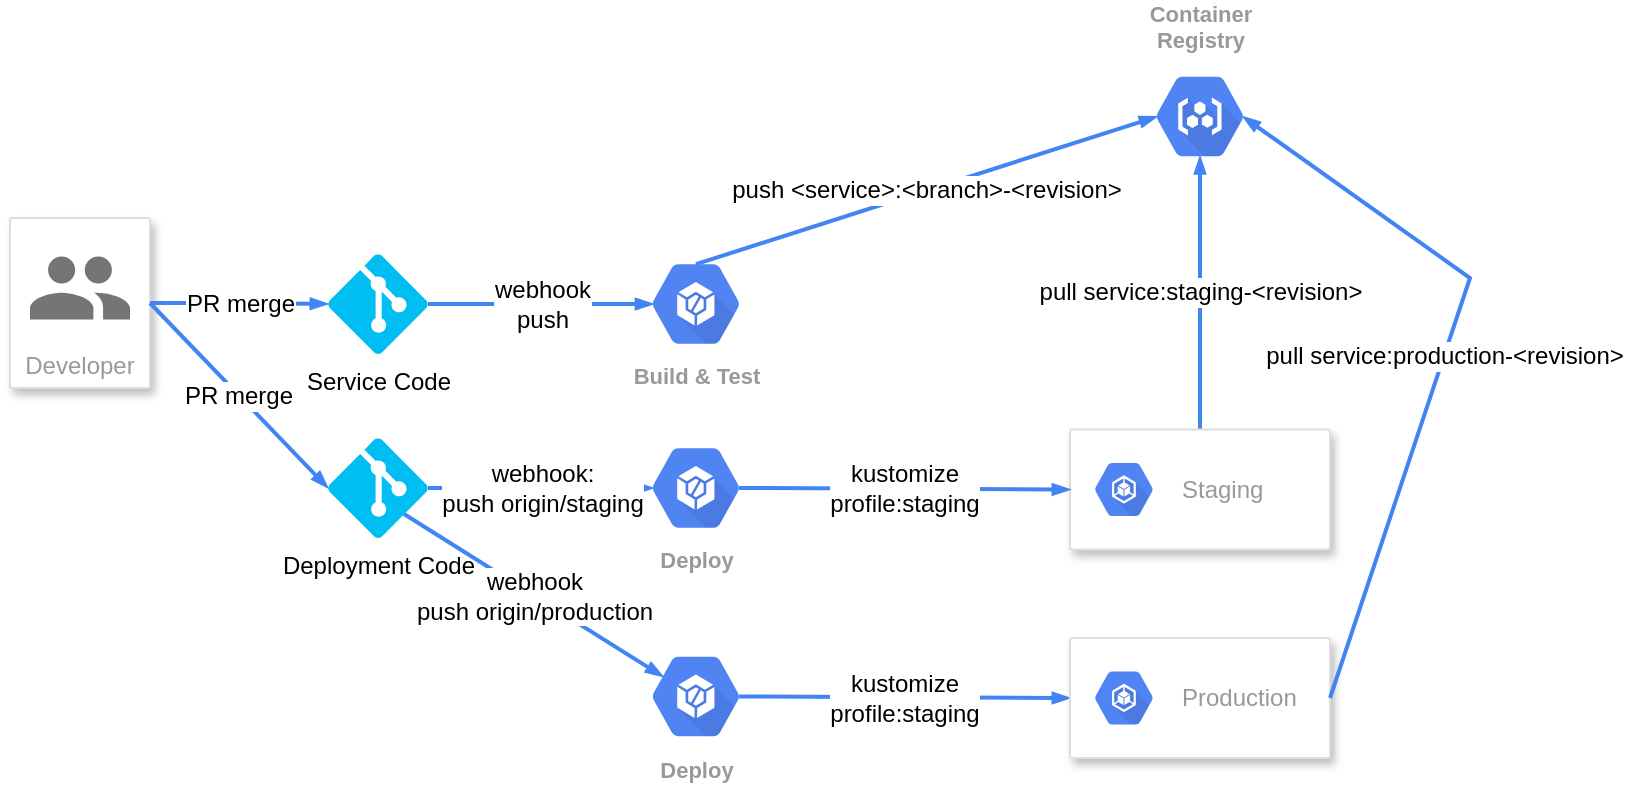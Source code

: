 <mxfile version="13.6.2" type="device" pages="2"><diagram id="f106602c-feb2-e66a-4537-3a34d633f6aa" name="sdlc"><mxGraphModel dx="1422" dy="852" grid="1" gridSize="10" guides="1" tooltips="1" connect="1" arrows="1" fold="1" page="1" pageScale="1" pageWidth="1169" pageHeight="827" background="#ffffff" math="0" shadow="0"><root><mxCell id="0"/><mxCell id="1" parent="0"/><mxCell id="UbtolS3NUE5PqrjLLzA7-77" value="pull service:staging-&amp;lt;revision&amp;gt;" style="rounded=0;orthogonalLoop=1;jettySize=auto;html=1;entryX=0.5;entryY=0.84;entryDx=0;entryDy=0;entryPerimeter=0;dashed=0;startSize=4;endArrow=blockThin;endFill=1;endSize=4;strokeColor=#4284F3;strokeWidth=2;fontSize=12;elbow=vertical;jumpStyle=arc;exitX=0.5;exitY=0;exitDx=0;exitDy=0;" parent="1" source="UbtolS3NUE5PqrjLLzA7-39" target="UbtolS3NUE5PqrjLLzA7-64" edge="1"><mxGeometry relative="1" as="geometry"/></mxCell><mxCell id="UbtolS3NUE5PqrjLLzA7-39" value="" style="strokeColor=#dddddd;shadow=1;strokeWidth=1;rounded=1;absoluteArcSize=1;arcSize=2;" parent="1" vertex="1"><mxGeometry x="570" y="225.75" width="130" height="60" as="geometry"/></mxCell><mxCell id="UbtolS3NUE5PqrjLLzA7-40" value="Staging" style="dashed=0;connectable=0;html=1;fillColor=#5184F3;strokeColor=none;shape=mxgraph.gcp2.hexIcon;prIcon=container_engine;part=1;labelPosition=right;verticalLabelPosition=middle;align=left;verticalAlign=middle;spacingLeft=5;fontColor=#999999;fontSize=12;" parent="UbtolS3NUE5PqrjLLzA7-39" vertex="1"><mxGeometry y="0.5" width="44" height="39" relative="1" as="geometry"><mxPoint x="5" y="-19.5" as="offset"/></mxGeometry></mxCell><mxCell id="UbtolS3NUE5PqrjLLzA7-55" value="Developer" style="strokeColor=#dddddd;shadow=1;strokeWidth=1;rounded=1;absoluteArcSize=1;arcSize=2;labelPosition=center;verticalLabelPosition=middle;align=center;verticalAlign=bottom;spacingLeft=0;fontColor=#999999;fontSize=12;whiteSpace=wrap;spacingBottom=2;" parent="1" vertex="1"><mxGeometry x="40" y="120" width="70" height="85" as="geometry"/></mxCell><mxCell id="UbtolS3NUE5PqrjLLzA7-56" value="" style="dashed=0;connectable=0;html=1;fillColor=#757575;strokeColor=none;shape=mxgraph.gcp2.users;part=1;" parent="UbtolS3NUE5PqrjLLzA7-55" vertex="1"><mxGeometry x="0.5" width="50" height="31.5" relative="1" as="geometry"><mxPoint x="-25" y="19.25" as="offset"/></mxGeometry></mxCell><mxCell id="UbtolS3NUE5PqrjLLzA7-57" value="Service Code" style="verticalLabelPosition=bottom;html=1;verticalAlign=top;align=center;strokeColor=none;fillColor=#00BEF2;shape=mxgraph.azure.git_repository;" parent="1" vertex="1"><mxGeometry x="199" y="138" width="50" height="50" as="geometry"/></mxCell><mxCell id="UbtolS3NUE5PqrjLLzA7-58" value="PR merge" style="edgeStyle=orthogonalEdgeStyle;fontSize=12;html=1;endArrow=blockThin;endFill=1;rounded=0;strokeWidth=2;endSize=4;startSize=4;dashed=0;strokeColor=#4284F3;entryX=0;entryY=0.5;entryDx=0;entryDy=0;entryPerimeter=0;exitX=1;exitY=0.5;exitDx=0;exitDy=0;" parent="1" source="UbtolS3NUE5PqrjLLzA7-55" target="UbtolS3NUE5PqrjLLzA7-57" edge="1"><mxGeometry width="100" relative="1" as="geometry"><mxPoint x="100" y="160" as="sourcePoint"/><mxPoint x="200" y="160" as="targetPoint"/></mxGeometry></mxCell><mxCell id="UbtolS3NUE5PqrjLLzA7-60" value="Build &amp;amp; Test" style="html=1;fillColor=#5184F3;strokeColor=none;verticalAlign=top;labelPosition=center;verticalLabelPosition=bottom;align=center;spacingTop=-6;fontSize=11;fontStyle=1;fontColor=#999999;shape=mxgraph.gcp2.hexIcon;prIcon=container_builder" parent="1" vertex="1"><mxGeometry x="350" y="133.75" width="66" height="58.5" as="geometry"/></mxCell><mxCell id="UbtolS3NUE5PqrjLLzA7-64" value="Container&#10;Registry" style="html=1;fillColor=#5184F3;strokeColor=none;verticalAlign=bottom;labelPosition=center;verticalLabelPosition=top;align=center;spacingTop=-6;fontSize=11;fontStyle=1;fontColor=#999999;shape=mxgraph.gcp2.hexIcon;prIcon=container_registry" parent="1" vertex="1"><mxGeometry x="602" y="40" width="66" height="58.5" as="geometry"/></mxCell><mxCell id="UbtolS3NUE5PqrjLLzA7-65" value="webhook&lt;br&gt;push" style="edgeStyle=orthogonalEdgeStyle;fontSize=12;html=1;endArrow=blockThin;endFill=1;rounded=0;strokeWidth=2;endSize=4;startSize=4;dashed=0;strokeColor=#4284F3;entryX=0.175;entryY=0.5;entryDx=0;entryDy=0;entryPerimeter=0;exitX=1;exitY=0.5;exitDx=0;exitDy=0;exitPerimeter=0;" parent="1" source="UbtolS3NUE5PqrjLLzA7-57" target="UbtolS3NUE5PqrjLLzA7-60" edge="1"><mxGeometry width="100" relative="1" as="geometry"><mxPoint x="120" y="172.5" as="sourcePoint"/><mxPoint x="209" y="173" as="targetPoint"/></mxGeometry></mxCell><mxCell id="UbtolS3NUE5PqrjLLzA7-68" value="push &amp;lt;service&amp;gt;:&amp;lt;branch&amp;gt;-&amp;lt;revision&amp;gt;" style="fontSize=12;html=1;endArrow=blockThin;endFill=1;rounded=0;strokeWidth=2;endSize=4;startSize=4;dashed=0;strokeColor=#4284F3;exitX=0.5;exitY=0.16;exitDx=0;exitDy=0;exitPerimeter=0;entryX=0.175;entryY=0.5;entryDx=0;entryDy=0;entryPerimeter=0;" parent="1" source="UbtolS3NUE5PqrjLLzA7-60" target="UbtolS3NUE5PqrjLLzA7-64" edge="1"><mxGeometry width="100" relative="1" as="geometry"><mxPoint x="460" y="160" as="sourcePoint"/><mxPoint x="560" y="160" as="targetPoint"/></mxGeometry></mxCell><mxCell id="UbtolS3NUE5PqrjLLzA7-73" value="webhook:&lt;br&gt;push origin/staging" style="edgeStyle=none;rounded=0;orthogonalLoop=1;jettySize=auto;html=1;entryX=0.175;entryY=0.5;entryDx=0;entryDy=0;entryPerimeter=0;dashed=0;startSize=4;endArrow=blockThin;endFill=1;endSize=4;strokeColor=#4284F3;strokeWidth=2;fontSize=12;" parent="1" source="UbtolS3NUE5PqrjLLzA7-69" target="UbtolS3NUE5PqrjLLzA7-72" edge="1"><mxGeometry relative="1" as="geometry"/></mxCell><mxCell id="UbtolS3NUE5PqrjLLzA7-75" value="webhook&lt;br&gt;push origin/production" style="edgeStyle=none;rounded=0;orthogonalLoop=1;jettySize=auto;html=1;exitX=0.76;exitY=0.76;exitDx=0;exitDy=0;exitPerimeter=0;dashed=0;startSize=4;endArrow=blockThin;endFill=1;endSize=4;strokeColor=#4284F3;strokeWidth=2;fontSize=12;entryX=0.25;entryY=0.33;entryDx=0;entryDy=0;entryPerimeter=0;" parent="1" source="UbtolS3NUE5PqrjLLzA7-69" target="UbtolS3NUE5PqrjLLzA7-76" edge="1"><mxGeometry relative="1" as="geometry"><mxPoint x="360" y="360" as="targetPoint"/></mxGeometry></mxCell><mxCell id="UbtolS3NUE5PqrjLLzA7-69" value="Deployment Code" style="verticalLabelPosition=bottom;html=1;verticalAlign=top;align=center;strokeColor=none;fillColor=#00BEF2;shape=mxgraph.azure.git_repository;" parent="1" vertex="1"><mxGeometry x="199" y="230" width="50" height="50" as="geometry"/></mxCell><mxCell id="UbtolS3NUE5PqrjLLzA7-70" value="PR merge" style="fontSize=12;html=1;endArrow=blockThin;endFill=1;rounded=0;strokeWidth=2;endSize=4;startSize=4;dashed=0;strokeColor=#4284F3;entryX=0;entryY=0.5;entryDx=0;entryDy=0;entryPerimeter=0;exitX=1;exitY=0.5;exitDx=0;exitDy=0;" parent="1" source="UbtolS3NUE5PqrjLLzA7-55" target="UbtolS3NUE5PqrjLLzA7-69" edge="1"><mxGeometry width="100" relative="1" as="geometry"><mxPoint x="120" y="172.5" as="sourcePoint"/><mxPoint x="209" y="173" as="targetPoint"/></mxGeometry></mxCell><mxCell id="UbtolS3NUE5PqrjLLzA7-74" value="kustomize&lt;br&gt;profile:staging" style="edgeStyle=none;rounded=0;orthogonalLoop=1;jettySize=auto;html=1;entryX=0;entryY=0.5;entryDx=0;entryDy=0;dashed=0;startSize=4;endArrow=blockThin;endFill=1;endSize=4;strokeColor=#4284F3;strokeWidth=2;fontSize=12;exitX=0.825;exitY=0.5;exitDx=0;exitDy=0;exitPerimeter=0;" parent="1" source="UbtolS3NUE5PqrjLLzA7-72" target="UbtolS3NUE5PqrjLLzA7-39" edge="1"><mxGeometry relative="1" as="geometry"/></mxCell><mxCell id="UbtolS3NUE5PqrjLLzA7-72" value="Deploy" style="html=1;fillColor=#5184F3;strokeColor=none;verticalAlign=top;labelPosition=center;verticalLabelPosition=bottom;align=center;spacingTop=-6;fontSize=11;fontStyle=1;fontColor=#999999;shape=mxgraph.gcp2.hexIcon;prIcon=container_builder" parent="1" vertex="1"><mxGeometry x="350" y="225.75" width="66" height="58.5" as="geometry"/></mxCell><mxCell id="UbtolS3NUE5PqrjLLzA7-76" value="Deploy" style="html=1;fillColor=#5184F3;strokeColor=none;verticalAlign=top;labelPosition=center;verticalLabelPosition=bottom;align=center;spacingTop=-6;fontSize=11;fontStyle=1;fontColor=#999999;shape=mxgraph.gcp2.hexIcon;prIcon=container_builder" parent="1" vertex="1"><mxGeometry x="350" y="330" width="66" height="58.5" as="geometry"/></mxCell><mxCell id="UbtolS3NUE5PqrjLLzA7-78" value="kustomize&lt;br&gt;profile:staging" style="edgeStyle=none;rounded=0;orthogonalLoop=1;jettySize=auto;html=1;dashed=0;startSize=4;endArrow=blockThin;endFill=1;endSize=4;strokeColor=#4284F3;strokeWidth=2;fontSize=12;exitX=0.825;exitY=0.5;exitDx=0;exitDy=0;exitPerimeter=0;entryX=0;entryY=0.5;entryDx=0;entryDy=0;" parent="1" source="UbtolS3NUE5PqrjLLzA7-76" target="UbtolS3NUE5PqrjLLzA7-79" edge="1"><mxGeometry relative="1" as="geometry"><mxPoint x="440.0" y="345.055" as="sourcePoint"/><mxPoint x="580" y="359" as="targetPoint"/></mxGeometry></mxCell><mxCell id="UbtolS3NUE5PqrjLLzA7-79" value="" style="strokeColor=#dddddd;shadow=1;strokeWidth=1;rounded=1;absoluteArcSize=1;arcSize=2;" parent="1" vertex="1"><mxGeometry x="570" y="330" width="130" height="60" as="geometry"/></mxCell><mxCell id="UbtolS3NUE5PqrjLLzA7-80" value="Production" style="dashed=0;connectable=0;html=1;fillColor=#5184F3;strokeColor=none;shape=mxgraph.gcp2.hexIcon;prIcon=container_engine;part=1;labelPosition=right;verticalLabelPosition=middle;align=left;verticalAlign=middle;spacingLeft=5;fontColor=#999999;fontSize=12;" parent="UbtolS3NUE5PqrjLLzA7-79" vertex="1"><mxGeometry y="0.5" width="44" height="39" relative="1" as="geometry"><mxPoint x="5" y="-19.5" as="offset"/></mxGeometry></mxCell><mxCell id="UbtolS3NUE5PqrjLLzA7-81" value="pull service:production-&amp;lt;revision&amp;gt;" style="rounded=0;orthogonalLoop=1;jettySize=auto;html=1;entryX=0.825;entryY=0.5;entryDx=0;entryDy=0;entryPerimeter=0;dashed=0;startSize=4;endArrow=blockThin;endFill=1;endSize=4;strokeColor=#4284F3;strokeWidth=2;fontSize=12;exitX=1;exitY=0.5;exitDx=0;exitDy=0;elbow=vertical;" parent="1" source="UbtolS3NUE5PqrjLLzA7-79" target="UbtolS3NUE5PqrjLLzA7-64" edge="1"><mxGeometry relative="1" as="geometry"><mxPoint x="635" y="310" as="sourcePoint"/><Array as="points"><mxPoint x="770" y="150"/></Array></mxGeometry></mxCell></root></mxGraphModel></diagram><diagram id="RzGHGmOs2D6SQmKMWvKF" name="design"><mxGraphModel dx="2272" dy="852" grid="1" gridSize="10" guides="1" tooltips="1" connect="1" arrows="1" fold="1" page="1" pageScale="1" pageWidth="850" pageHeight="1100" math="0" shadow="0"><root><mxCell id="NHjle4ppauXYWv72po4A-0"/><mxCell id="NHjle4ppauXYWv72po4A-1" parent="NHjle4ppauXYWv72po4A-0"/><mxCell id="NHjle4ppauXYWv72po4A-8" value="deployment-cluster&lt;br&gt;namespace: notebook-&amp;lt;deployment-type&amp;gt;" style="points=[[0,0,0],[0.25,0,0],[0.5,0,0],[0.75,0,0],[1,0,0],[1,0.25,0],[1,0.5,0],[1,0.75,0],[1,1,0],[0.75,1,0],[0.5,1,0],[0.25,1,0],[0,1,0],[0,0.75,0],[0,0.5,0],[0,0.25,0]];rounded=1;absoluteArcSize=1;arcSize=2;html=1;strokeColor=none;gradientColor=none;shadow=0;dashed=0;fontSize=12;fontColor=#9E9E9E;align=left;verticalAlign=top;spacing=10;spacingTop=-4;fillColor=#EFEBE9;" parent="NHjle4ppauXYWv72po4A-1" vertex="1"><mxGeometry x="-560" y="90" width="640" height="410" as="geometry"/></mxCell><mxCell id="NHjle4ppauXYWv72po4A-9" value="incomming http request" style="edgeStyle=elbowEdgeStyle;rounded=0;jumpStyle=arc;orthogonalLoop=1;jettySize=auto;elbow=vertical;html=1;entryX=0.005;entryY=0.63;entryDx=0;entryDy=0;entryPerimeter=0;dashed=0;startSize=4;endArrow=blockThin;endFill=1;endSize=4;strokeColor=#4284F3;strokeWidth=2;fontSize=12;" parent="NHjle4ppauXYWv72po4A-1" source="NHjle4ppauXYWv72po4A-5" target="NHjle4ppauXYWv72po4A-7" edge="1"><mxGeometry relative="1" as="geometry"/></mxCell><mxCell id="NHjle4ppauXYWv72po4A-5" value="Users" style="strokeColor=#dddddd;shadow=1;strokeWidth=1;rounded=1;absoluteArcSize=1;arcSize=2;labelPosition=center;verticalLabelPosition=middle;align=center;verticalAlign=bottom;spacingLeft=0;fontColor=#999999;fontSize=12;whiteSpace=wrap;spacingBottom=2;" parent="NHjle4ppauXYWv72po4A-1" vertex="1"><mxGeometry x="-780" y="260" width="70" height="85" as="geometry"/></mxCell><mxCell id="NHjle4ppauXYWv72po4A-6" value="" style="dashed=0;connectable=0;html=1;fillColor=#757575;strokeColor=none;shape=mxgraph.gcp2.users;part=1;" parent="NHjle4ppauXYWv72po4A-5" vertex="1"><mxGeometry x="0.5" width="50" height="31.5" relative="1" as="geometry"><mxPoint x="-25" y="19.25" as="offset"/></mxGeometry></mxCell><mxCell id="NHjle4ppauXYWv72po4A-11" value="note" style="rounded=0;jumpStyle=arc;orthogonalLoop=1;jettySize=auto;elbow=vertical;html=1;entryX=0.005;entryY=0.63;entryDx=0;entryDy=0;entryPerimeter=0;dashed=0;startSize=4;endArrow=blockThin;endFill=1;endSize=4;strokeColor=#4284F3;strokeWidth=2;fontSize=12;exitX=0.995;exitY=0.63;exitDx=0;exitDy=0;exitPerimeter=0;" parent="NHjle4ppauXYWv72po4A-1" source="NHjle4ppauXYWv72po4A-7" target="NHjle4ppauXYWv72po4A-10" edge="1"><mxGeometry relative="1" as="geometry"><mxPoint x="-484.25" y="365.74" as="sourcePoint"/></mxGeometry></mxCell><mxCell id="NHjle4ppauXYWv72po4A-13" value="/" style="rounded=0;jumpStyle=arc;orthogonalLoop=1;jettySize=auto;elbow=vertical;html=1;entryX=0.005;entryY=0.63;entryDx=0;entryDy=0;entryPerimeter=0;dashed=0;startSize=4;endArrow=blockThin;endFill=1;endSize=4;strokeColor=#4284F3;strokeWidth=2;fontSize=12;exitX=0.72;exitY=0.99;exitDx=0;exitDy=0;exitPerimeter=0;" parent="NHjle4ppauXYWv72po4A-1" source="NHjle4ppauXYWv72po4A-7" target="NHjle4ppauXYWv72po4A-12" edge="1"><mxGeometry relative="1" as="geometry"><mxPoint x="-484.25" y="365.74" as="sourcePoint"/></mxGeometry></mxCell><mxCell id="NHjle4ppauXYWv72po4A-7" value="Ingress&lt;br&gt;notebook.com" style="html=1;dashed=0;whitespace=wrap;fillColor=#2875E2;strokeColor=#ffffff;points=[[0.005,0.63,0],[0.1,0.2,0],[0.9,0.2,0],[0.5,0,0],[0.995,0.63,0],[0.72,0.99,0],[0.5,1,0],[0.28,0.99,0]];shape=mxgraph.kubernetes.icon;prIcon=ing;fontSize=12;labelPosition=center;verticalLabelPosition=top;align=center;verticalAlign=bottom;" parent="NHjle4ppauXYWv72po4A-1" vertex="1"><mxGeometry x="-534" y="278.5" width="50" height="48" as="geometry"/></mxCell><mxCell id="NHjle4ppauXYWv72po4A-16" value="verify token" style="rounded=0;jumpStyle=arc;orthogonalLoop=1;jettySize=auto;html=1;exitX=0.995;exitY=0.63;exitDx=0;exitDy=0;exitPerimeter=0;entryX=0.995;entryY=0.63;entryDx=0;entryDy=0;entryPerimeter=0;dashed=1;startSize=4;endArrow=blockThin;endFill=1;endSize=4;strokeColor=#4284F3;strokeWidth=2;fontSize=12;" parent="NHjle4ppauXYWv72po4A-1" source="NHjle4ppauXYWv72po4A-10" target="NHjle4ppauXYWv72po4A-14" edge="1"><mxGeometry relative="1" as="geometry"><Array as="points"><mxPoint x="-210" y="432"/></Array></mxGeometry></mxCell><mxCell id="NHjle4ppauXYWv72po4A-23" value="&amp;lt;amqp&amp;gt;" style="edgeStyle=none;rounded=0;jumpStyle=arc;orthogonalLoop=1;jettySize=auto;html=1;entryX=0.005;entryY=0.63;entryDx=0;entryDy=0;entryPerimeter=0;dashed=1;startSize=4;endArrow=blockThin;endFill=1;endSize=4;strokeColor=#4284F3;strokeWidth=2;fontSize=12;" parent="NHjle4ppauXYWv72po4A-1" source="NHjle4ppauXYWv72po4A-10" target="NHjle4ppauXYWv72po4A-17" edge="1"><mxGeometry relative="1" as="geometry"/></mxCell><mxCell id="NHjle4ppauXYWv72po4A-26" value="database:notes" style="edgeStyle=none;rounded=0;jumpStyle=arc;orthogonalLoop=1;jettySize=auto;html=1;exitX=0.995;exitY=0.63;exitDx=0;exitDy=0;exitPerimeter=0;entryX=0.005;entryY=0.63;entryDx=0;entryDy=0;entryPerimeter=0;dashed=1;startSize=4;endArrow=blockThin;endFill=1;endSize=4;strokeColor=#4284F3;strokeWidth=2;fontSize=12;" parent="NHjle4ppauXYWv72po4A-1" source="NHjle4ppauXYWv72po4A-10" target="NHjle4ppauXYWv72po4A-25" edge="1"><mxGeometry x="0.577" y="-11" relative="1" as="geometry"><mxPoint as="offset"/></mxGeometry></mxCell><mxCell id="NHjle4ppauXYWv72po4A-10" value="notes&lt;br&gt;notebook/note-service" style="html=1;dashed=0;whitespace=wrap;fillColor=#2875E2;strokeColor=#ffffff;points=[[0.005,0.63,0],[0.1,0.2,0],[0.9,0.2,0],[0.5,0,0],[0.995,0.63,0],[0.72,0.99,0],[0.5,1,0],[0.28,0.99,0]];shape=mxgraph.kubernetes.icon;prIcon=svc;fontSize=12;labelPosition=center;verticalLabelPosition=bottom;align=center;verticalAlign=top;" parent="NHjle4ppauXYWv72po4A-1" vertex="1"><mxGeometry x="-367" y="240" width="50" height="48" as="geometry"/></mxCell><mxCell id="NHjle4ppauXYWv72po4A-12" value="notes-app&lt;br&gt;notebook/note-app" style="html=1;dashed=0;whitespace=wrap;fillColor=#2875E2;strokeColor=#ffffff;points=[[0.005,0.63,0],[0.1,0.2,0],[0.9,0.2,0],[0.5,0,0],[0.995,0.63,0],[0.72,0.99,0],[0.5,1,0],[0.28,0.99,0]];shape=mxgraph.kubernetes.icon;prIcon=svc;fontSize=12;labelPosition=center;verticalLabelPosition=bottom;align=center;verticalAlign=top;" parent="NHjle4ppauXYWv72po4A-1" vertex="1"><mxGeometry x="-367" y="322" width="50" height="48" as="geometry"/></mxCell><mxCell id="NHjle4ppauXYWv72po4A-14" value="oauth&lt;br&gt;jboss/keycloak:11.0.0" style="html=1;dashed=0;whitespace=wrap;fillColor=#2875E2;strokeColor=#ffffff;points=[[0.005,0.63,0],[0.1,0.2,0],[0.9,0.2,0],[0.5,0,0],[0.995,0.63,0],[0.72,0.99,0],[0.5,1,0],[0.28,0.99,0]];shape=mxgraph.kubernetes.icon;prIcon=svc;fontSize=12;labelPosition=center;verticalLabelPosition=bottom;align=center;verticalAlign=top;" parent="NHjle4ppauXYWv72po4A-1" vertex="1"><mxGeometry x="-367" y="418" width="50" height="48" as="geometry"/></mxCell><mxCell id="NHjle4ppauXYWv72po4A-15" value="/auth" style="rounded=0;jumpStyle=arc;orthogonalLoop=1;jettySize=auto;elbow=vertical;html=1;entryX=0.005;entryY=0.63;entryDx=0;entryDy=0;entryPerimeter=0;dashed=0;startSize=4;endArrow=blockThin;endFill=1;endSize=4;strokeColor=#4284F3;strokeWidth=2;fontSize=12;exitX=0.5;exitY=1;exitDx=0;exitDy=0;exitPerimeter=0;" parent="NHjle4ppauXYWv72po4A-1" source="NHjle4ppauXYWv72po4A-7" target="NHjle4ppauXYWv72po4A-14" edge="1"><mxGeometry relative="1" as="geometry"><mxPoint x="-498" y="383.02" as="sourcePoint"/></mxGeometry></mxCell><mxCell id="NHjle4ppauXYWv72po4A-24" value="notes[note.event.created]&lt;br&gt;notes[note.event.updated]&lt;br&gt;notes[note.event.deleted]" style="edgeStyle=none;rounded=0;jumpStyle=arc;orthogonalLoop=1;jettySize=auto;html=1;entryX=0.995;entryY=0.63;entryDx=0;entryDy=0;entryPerimeter=0;dashed=1;startSize=4;endArrow=blockThin;endFill=1;endSize=4;strokeColor=#4284F3;strokeWidth=2;fontSize=12;align=left;" parent="NHjle4ppauXYWv72po4A-1" source="NHjle4ppauXYWv72po4A-17" target="NHjle4ppauXYWv72po4A-22" edge="1"><mxGeometry x="-1" y="62" relative="1" as="geometry"><mxPoint x="5" y="2" as="offset"/></mxGeometry></mxCell><mxCell id="NHjle4ppauXYWv72po4A-17" value="messaging&lt;br&gt;rabbitmq:3.8" style="html=1;dashed=0;whitespace=wrap;fillColor=#2875E2;strokeColor=#ffffff;points=[[0.005,0.63,0],[0.1,0.2,0],[0.9,0.2,0],[0.5,0,0],[0.995,0.63,0],[0.72,0.99,0],[0.5,1,0],[0.28,0.99,0]];shape=mxgraph.kubernetes.icon;prIcon=svc;fontSize=12;labelPosition=right;verticalLabelPosition=middle;align=left;verticalAlign=middle;" parent="NHjle4ppauXYWv72po4A-1" vertex="1"><mxGeometry x="-100" y="230.5" width="50" height="48" as="geometry"/></mxCell><mxCell id="NHjle4ppauXYWv72po4A-22" value="email&lt;br&gt;&lt;div style=&quot;text-align: left&quot;&gt;&lt;span&gt;notebook/email-service&lt;/span&gt;&lt;/div&gt;" style="html=1;dashed=0;whitespace=wrap;fillColor=#2875E2;strokeColor=#ffffff;points=[[0.005,0.63,0],[0.1,0.2,0],[0.9,0.2,0],[0.5,0,0],[0.995,0.63,0],[0.72,0.99,0],[0.5,1,0],[0.28,0.99,0]];shape=mxgraph.kubernetes.icon;prIcon=svc;fontSize=12;labelPosition=center;verticalLabelPosition=bottom;align=center;verticalAlign=top;" parent="NHjle4ppauXYWv72po4A-1" vertex="1"><mxGeometry x="-367" y="150" width="50" height="48" as="geometry"/></mxCell><mxCell id="NHjle4ppauXYWv72po4A-25" value="mongo&lt;br&gt;mongo:4.4-bionic" style="html=1;dashed=0;whitespace=wrap;fillColor=#2875E2;strokeColor=#ffffff;points=[[0.005,0.63,0],[0.1,0.2,0],[0.9,0.2,0],[0.5,0,0],[0.995,0.63,0],[0.72,0.99,0],[0.5,1,0],[0.28,0.99,0]];shape=mxgraph.kubernetes.icon;prIcon=svc;fontSize=12;labelPosition=right;verticalLabelPosition=middle;align=left;verticalAlign=middle;" parent="NHjle4ppauXYWv72po4A-1" vertex="1"><mxGeometry x="-100" y="370" width="50" height="48" as="geometry"/></mxCell><mxCell id="AznWRNSHC0P7EqU6qNj1-0" value="smtp&lt;br&gt;namshi/smtp:latest" style="html=1;dashed=0;whitespace=wrap;fillColor=#2875E2;strokeColor=#ffffff;points=[[0.005,0.63,0],[0.1,0.2,0],[0.9,0.2,0],[0.5,0,0],[0.995,0.63,0],[0.72,0.99,0],[0.5,1,0],[0.28,0.99,0]];shape=mxgraph.kubernetes.icon;prIcon=svc;fontSize=12;labelPosition=right;verticalLabelPosition=middle;align=left;verticalAlign=middle;" vertex="1" parent="NHjle4ppauXYWv72po4A-1"><mxGeometry x="-100" y="130" width="50" height="48" as="geometry"/></mxCell><mxCell id="AznWRNSHC0P7EqU6qNj1-1" value="&amp;lt;smtp&amp;gt;" style="edgeStyle=none;rounded=0;jumpStyle=arc;orthogonalLoop=1;jettySize=auto;html=1;entryX=0.005;entryY=0.63;entryDx=0;entryDy=0;entryPerimeter=0;dashed=1;startSize=4;endArrow=blockThin;endFill=1;endSize=4;strokeColor=#4284F3;strokeWidth=2;fontSize=12;exitX=0.9;exitY=0.2;exitDx=0;exitDy=0;exitPerimeter=0;" edge="1" parent="NHjle4ppauXYWv72po4A-1" source="NHjle4ppauXYWv72po4A-22" target="AznWRNSHC0P7EqU6qNj1-0"><mxGeometry relative="1" as="geometry"><mxPoint x="-307" y="299.671" as="sourcePoint"/><mxPoint x="-89.75" y="270.74" as="targetPoint"/></mxGeometry></mxCell></root></mxGraphModel></diagram></mxfile>